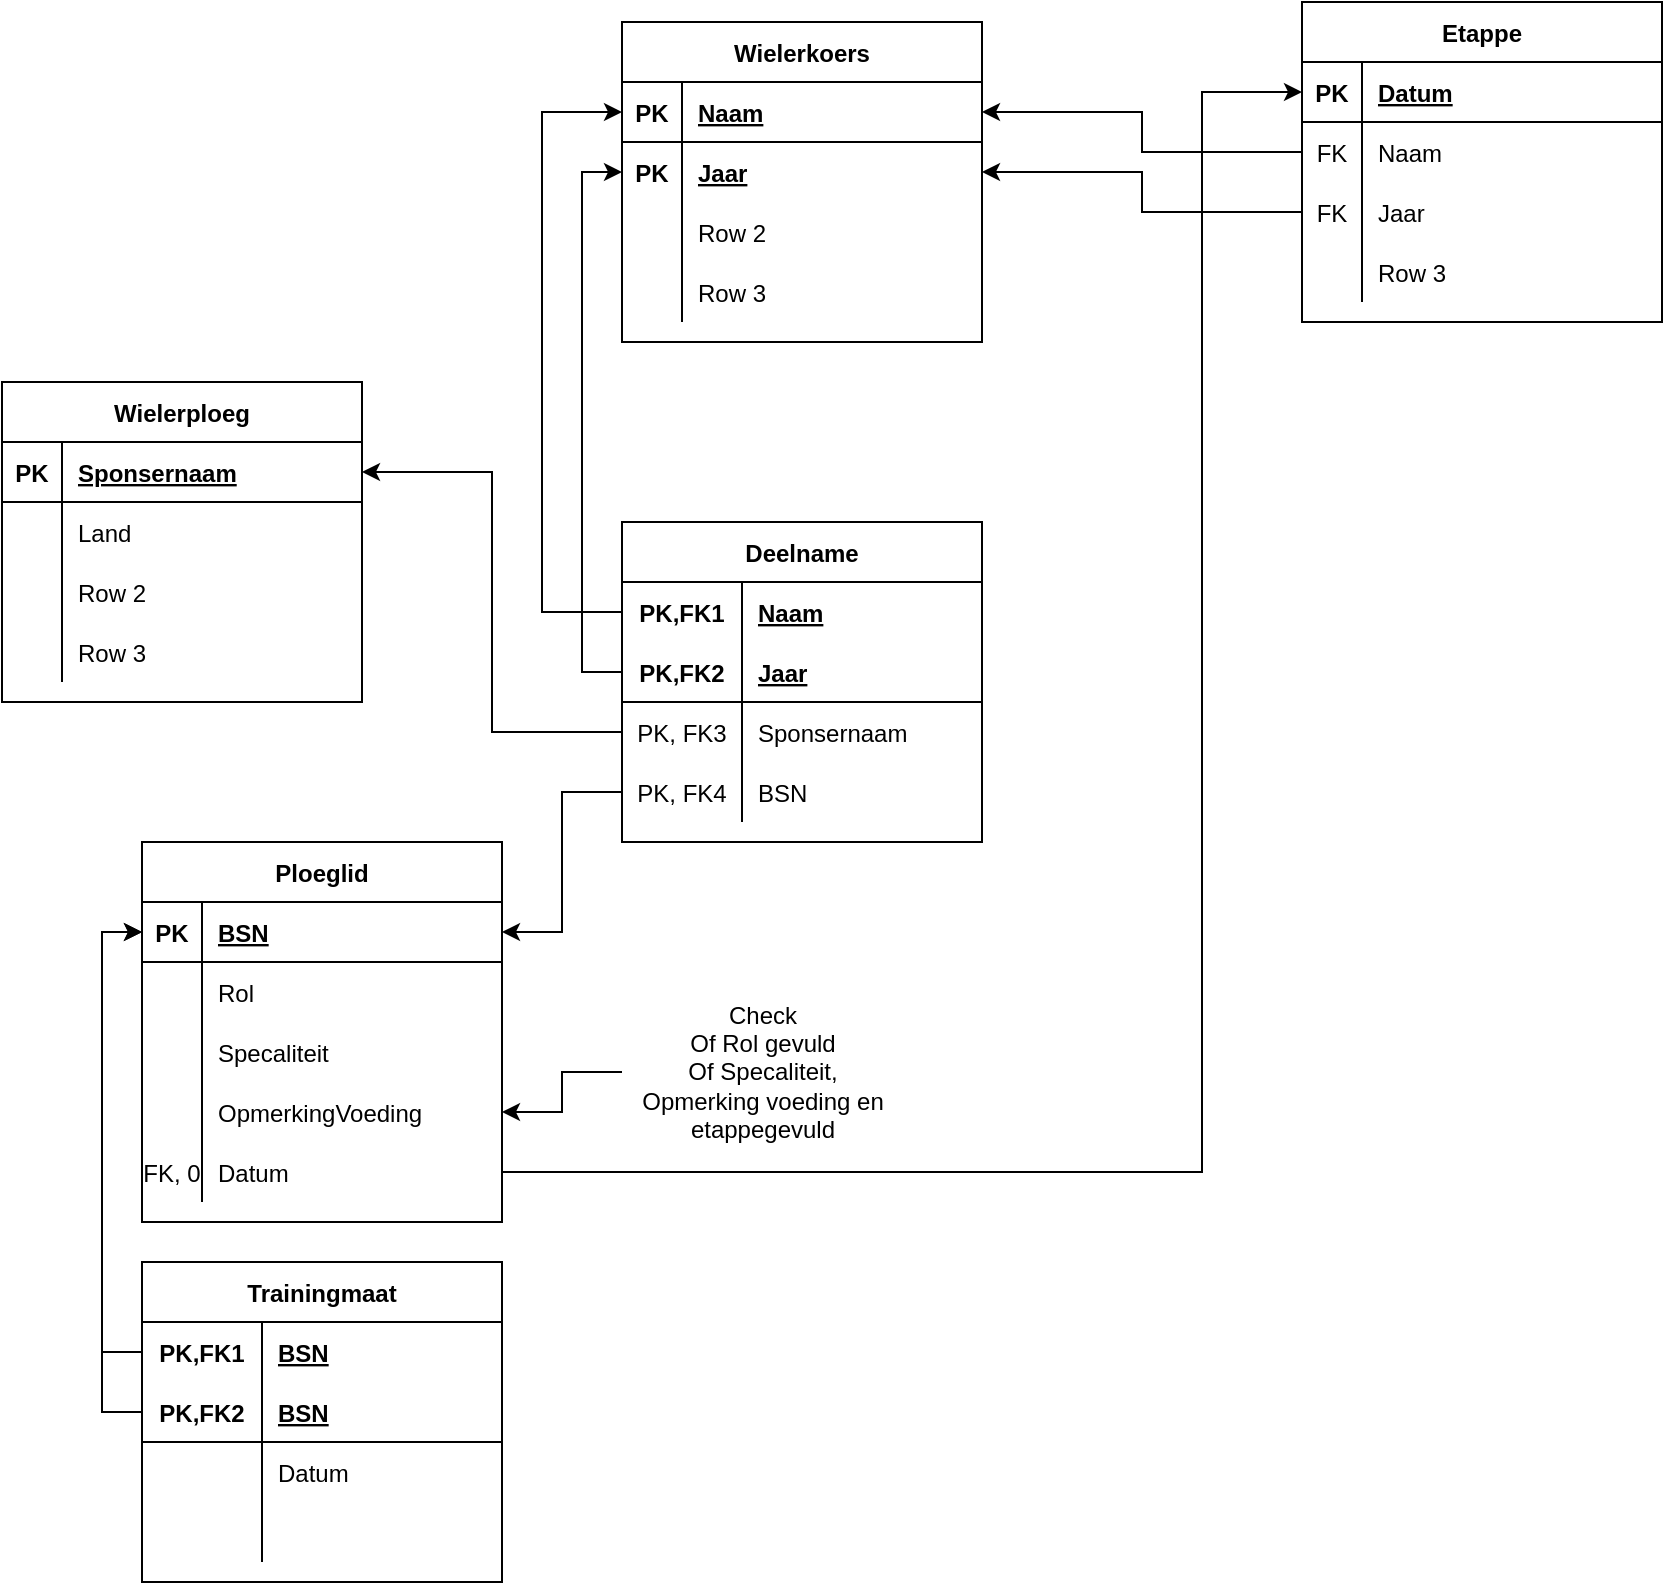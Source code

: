 <mxfile version="20.6.2" type="device"><diagram id="z4xNDV0tMV7NRt5Q9hM5" name="Page-1"><mxGraphModel dx="721" dy="720" grid="1" gridSize="10" guides="1" tooltips="1" connect="1" arrows="1" fold="1" page="1" pageScale="1" pageWidth="827" pageHeight="1169" math="0" shadow="0"><root><mxCell id="0"/><mxCell id="1" parent="0"/><mxCell id="9Txf0Xqa2_XWkCzHygJc-1" value="Wielerploeg" style="shape=table;startSize=30;container=1;collapsible=1;childLayout=tableLayout;fixedRows=1;rowLines=0;fontStyle=1;align=center;resizeLast=1;" parent="1" vertex="1"><mxGeometry x="30" y="240" width="180" height="160" as="geometry"/></mxCell><mxCell id="9Txf0Xqa2_XWkCzHygJc-2" value="" style="shape=tableRow;horizontal=0;startSize=0;swimlaneHead=0;swimlaneBody=0;fillColor=none;collapsible=0;dropTarget=0;points=[[0,0.5],[1,0.5]];portConstraint=eastwest;top=0;left=0;right=0;bottom=1;" parent="9Txf0Xqa2_XWkCzHygJc-1" vertex="1"><mxGeometry y="30" width="180" height="30" as="geometry"/></mxCell><mxCell id="9Txf0Xqa2_XWkCzHygJc-3" value="PK" style="shape=partialRectangle;connectable=0;fillColor=none;top=0;left=0;bottom=0;right=0;fontStyle=1;overflow=hidden;" parent="9Txf0Xqa2_XWkCzHygJc-2" vertex="1"><mxGeometry width="30" height="30" as="geometry"><mxRectangle width="30" height="30" as="alternateBounds"/></mxGeometry></mxCell><mxCell id="9Txf0Xqa2_XWkCzHygJc-4" value="Sponsernaam" style="shape=partialRectangle;connectable=0;fillColor=none;top=0;left=0;bottom=0;right=0;align=left;spacingLeft=6;fontStyle=5;overflow=hidden;" parent="9Txf0Xqa2_XWkCzHygJc-2" vertex="1"><mxGeometry x="30" width="150" height="30" as="geometry"><mxRectangle width="150" height="30" as="alternateBounds"/></mxGeometry></mxCell><mxCell id="9Txf0Xqa2_XWkCzHygJc-5" value="" style="shape=tableRow;horizontal=0;startSize=0;swimlaneHead=0;swimlaneBody=0;fillColor=none;collapsible=0;dropTarget=0;points=[[0,0.5],[1,0.5]];portConstraint=eastwest;top=0;left=0;right=0;bottom=0;" parent="9Txf0Xqa2_XWkCzHygJc-1" vertex="1"><mxGeometry y="60" width="180" height="30" as="geometry"/></mxCell><mxCell id="9Txf0Xqa2_XWkCzHygJc-6" value="" style="shape=partialRectangle;connectable=0;fillColor=none;top=0;left=0;bottom=0;right=0;editable=1;overflow=hidden;" parent="9Txf0Xqa2_XWkCzHygJc-5" vertex="1"><mxGeometry width="30" height="30" as="geometry"><mxRectangle width="30" height="30" as="alternateBounds"/></mxGeometry></mxCell><mxCell id="9Txf0Xqa2_XWkCzHygJc-7" value="Land" style="shape=partialRectangle;connectable=0;fillColor=none;top=0;left=0;bottom=0;right=0;align=left;spacingLeft=6;overflow=hidden;" parent="9Txf0Xqa2_XWkCzHygJc-5" vertex="1"><mxGeometry x="30" width="150" height="30" as="geometry"><mxRectangle width="150" height="30" as="alternateBounds"/></mxGeometry></mxCell><mxCell id="9Txf0Xqa2_XWkCzHygJc-8" value="" style="shape=tableRow;horizontal=0;startSize=0;swimlaneHead=0;swimlaneBody=0;fillColor=none;collapsible=0;dropTarget=0;points=[[0,0.5],[1,0.5]];portConstraint=eastwest;top=0;left=0;right=0;bottom=0;" parent="9Txf0Xqa2_XWkCzHygJc-1" vertex="1"><mxGeometry y="90" width="180" height="30" as="geometry"/></mxCell><mxCell id="9Txf0Xqa2_XWkCzHygJc-9" value="" style="shape=partialRectangle;connectable=0;fillColor=none;top=0;left=0;bottom=0;right=0;editable=1;overflow=hidden;" parent="9Txf0Xqa2_XWkCzHygJc-8" vertex="1"><mxGeometry width="30" height="30" as="geometry"><mxRectangle width="30" height="30" as="alternateBounds"/></mxGeometry></mxCell><mxCell id="9Txf0Xqa2_XWkCzHygJc-10" value="Row 2" style="shape=partialRectangle;connectable=0;fillColor=none;top=0;left=0;bottom=0;right=0;align=left;spacingLeft=6;overflow=hidden;" parent="9Txf0Xqa2_XWkCzHygJc-8" vertex="1"><mxGeometry x="30" width="150" height="30" as="geometry"><mxRectangle width="150" height="30" as="alternateBounds"/></mxGeometry></mxCell><mxCell id="9Txf0Xqa2_XWkCzHygJc-11" value="" style="shape=tableRow;horizontal=0;startSize=0;swimlaneHead=0;swimlaneBody=0;fillColor=none;collapsible=0;dropTarget=0;points=[[0,0.5],[1,0.5]];portConstraint=eastwest;top=0;left=0;right=0;bottom=0;" parent="9Txf0Xqa2_XWkCzHygJc-1" vertex="1"><mxGeometry y="120" width="180" height="30" as="geometry"/></mxCell><mxCell id="9Txf0Xqa2_XWkCzHygJc-12" value="" style="shape=partialRectangle;connectable=0;fillColor=none;top=0;left=0;bottom=0;right=0;editable=1;overflow=hidden;" parent="9Txf0Xqa2_XWkCzHygJc-11" vertex="1"><mxGeometry width="30" height="30" as="geometry"><mxRectangle width="30" height="30" as="alternateBounds"/></mxGeometry></mxCell><mxCell id="9Txf0Xqa2_XWkCzHygJc-13" value="Row 3" style="shape=partialRectangle;connectable=0;fillColor=none;top=0;left=0;bottom=0;right=0;align=left;spacingLeft=6;overflow=hidden;" parent="9Txf0Xqa2_XWkCzHygJc-11" vertex="1"><mxGeometry x="30" width="150" height="30" as="geometry"><mxRectangle width="150" height="30" as="alternateBounds"/></mxGeometry></mxCell><mxCell id="9Txf0Xqa2_XWkCzHygJc-14" value="Wielerkoers" style="shape=table;startSize=30;container=1;collapsible=1;childLayout=tableLayout;fixedRows=1;rowLines=0;fontStyle=1;align=center;resizeLast=1;" parent="1" vertex="1"><mxGeometry x="340" y="60" width="180" height="160" as="geometry"/></mxCell><mxCell id="9Txf0Xqa2_XWkCzHygJc-15" value="" style="shape=tableRow;horizontal=0;startSize=0;swimlaneHead=0;swimlaneBody=0;fillColor=none;collapsible=0;dropTarget=0;points=[[0,0.5],[1,0.5]];portConstraint=eastwest;top=0;left=0;right=0;bottom=1;" parent="9Txf0Xqa2_XWkCzHygJc-14" vertex="1"><mxGeometry y="30" width="180" height="30" as="geometry"/></mxCell><mxCell id="9Txf0Xqa2_XWkCzHygJc-16" value="PK" style="shape=partialRectangle;connectable=0;fillColor=none;top=0;left=0;bottom=0;right=0;fontStyle=1;overflow=hidden;" parent="9Txf0Xqa2_XWkCzHygJc-15" vertex="1"><mxGeometry width="30" height="30" as="geometry"><mxRectangle width="30" height="30" as="alternateBounds"/></mxGeometry></mxCell><mxCell id="9Txf0Xqa2_XWkCzHygJc-17" value="Naam" style="shape=partialRectangle;connectable=0;fillColor=none;top=0;left=0;bottom=0;right=0;align=left;spacingLeft=6;fontStyle=5;overflow=hidden;" parent="9Txf0Xqa2_XWkCzHygJc-15" vertex="1"><mxGeometry x="30" width="150" height="30" as="geometry"><mxRectangle width="150" height="30" as="alternateBounds"/></mxGeometry></mxCell><mxCell id="9Txf0Xqa2_XWkCzHygJc-18" value="" style="shape=tableRow;horizontal=0;startSize=0;swimlaneHead=0;swimlaneBody=0;fillColor=none;collapsible=0;dropTarget=0;points=[[0,0.5],[1,0.5]];portConstraint=eastwest;top=0;left=0;right=0;bottom=0;" parent="9Txf0Xqa2_XWkCzHygJc-14" vertex="1"><mxGeometry y="60" width="180" height="30" as="geometry"/></mxCell><mxCell id="9Txf0Xqa2_XWkCzHygJc-19" value="PK" style="shape=partialRectangle;connectable=0;fillColor=none;top=0;left=0;bottom=0;right=0;editable=1;overflow=hidden;fontStyle=1" parent="9Txf0Xqa2_XWkCzHygJc-18" vertex="1"><mxGeometry width="30" height="30" as="geometry"><mxRectangle width="30" height="30" as="alternateBounds"/></mxGeometry></mxCell><mxCell id="9Txf0Xqa2_XWkCzHygJc-20" value="Jaar" style="shape=partialRectangle;connectable=0;fillColor=none;top=0;left=0;bottom=0;right=0;align=left;spacingLeft=6;overflow=hidden;fontStyle=5" parent="9Txf0Xqa2_XWkCzHygJc-18" vertex="1"><mxGeometry x="30" width="150" height="30" as="geometry"><mxRectangle width="150" height="30" as="alternateBounds"/></mxGeometry></mxCell><mxCell id="9Txf0Xqa2_XWkCzHygJc-21" value="" style="shape=tableRow;horizontal=0;startSize=0;swimlaneHead=0;swimlaneBody=0;fillColor=none;collapsible=0;dropTarget=0;points=[[0,0.5],[1,0.5]];portConstraint=eastwest;top=0;left=0;right=0;bottom=0;" parent="9Txf0Xqa2_XWkCzHygJc-14" vertex="1"><mxGeometry y="90" width="180" height="30" as="geometry"/></mxCell><mxCell id="9Txf0Xqa2_XWkCzHygJc-22" value="" style="shape=partialRectangle;connectable=0;fillColor=none;top=0;left=0;bottom=0;right=0;editable=1;overflow=hidden;" parent="9Txf0Xqa2_XWkCzHygJc-21" vertex="1"><mxGeometry width="30" height="30" as="geometry"><mxRectangle width="30" height="30" as="alternateBounds"/></mxGeometry></mxCell><mxCell id="9Txf0Xqa2_XWkCzHygJc-23" value="Row 2" style="shape=partialRectangle;connectable=0;fillColor=none;top=0;left=0;bottom=0;right=0;align=left;spacingLeft=6;overflow=hidden;" parent="9Txf0Xqa2_XWkCzHygJc-21" vertex="1"><mxGeometry x="30" width="150" height="30" as="geometry"><mxRectangle width="150" height="30" as="alternateBounds"/></mxGeometry></mxCell><mxCell id="9Txf0Xqa2_XWkCzHygJc-24" value="" style="shape=tableRow;horizontal=0;startSize=0;swimlaneHead=0;swimlaneBody=0;fillColor=none;collapsible=0;dropTarget=0;points=[[0,0.5],[1,0.5]];portConstraint=eastwest;top=0;left=0;right=0;bottom=0;" parent="9Txf0Xqa2_XWkCzHygJc-14" vertex="1"><mxGeometry y="120" width="180" height="30" as="geometry"/></mxCell><mxCell id="9Txf0Xqa2_XWkCzHygJc-25" value="" style="shape=partialRectangle;connectable=0;fillColor=none;top=0;left=0;bottom=0;right=0;editable=1;overflow=hidden;" parent="9Txf0Xqa2_XWkCzHygJc-24" vertex="1"><mxGeometry width="30" height="30" as="geometry"><mxRectangle width="30" height="30" as="alternateBounds"/></mxGeometry></mxCell><mxCell id="9Txf0Xqa2_XWkCzHygJc-26" value="Row 3" style="shape=partialRectangle;connectable=0;fillColor=none;top=0;left=0;bottom=0;right=0;align=left;spacingLeft=6;overflow=hidden;" parent="9Txf0Xqa2_XWkCzHygJc-24" vertex="1"><mxGeometry x="30" width="150" height="30" as="geometry"><mxRectangle width="150" height="30" as="alternateBounds"/></mxGeometry></mxCell><mxCell id="9Txf0Xqa2_XWkCzHygJc-27" value="Etappe" style="shape=table;startSize=30;container=1;collapsible=1;childLayout=tableLayout;fixedRows=1;rowLines=0;fontStyle=1;align=center;resizeLast=1;" parent="1" vertex="1"><mxGeometry x="680" y="50" width="180" height="160" as="geometry"/></mxCell><mxCell id="9Txf0Xqa2_XWkCzHygJc-28" value="" style="shape=tableRow;horizontal=0;startSize=0;swimlaneHead=0;swimlaneBody=0;fillColor=none;collapsible=0;dropTarget=0;points=[[0,0.5],[1,0.5]];portConstraint=eastwest;top=0;left=0;right=0;bottom=1;" parent="9Txf0Xqa2_XWkCzHygJc-27" vertex="1"><mxGeometry y="30" width="180" height="30" as="geometry"/></mxCell><mxCell id="9Txf0Xqa2_XWkCzHygJc-29" value="PK" style="shape=partialRectangle;connectable=0;fillColor=none;top=0;left=0;bottom=0;right=0;fontStyle=1;overflow=hidden;" parent="9Txf0Xqa2_XWkCzHygJc-28" vertex="1"><mxGeometry width="30" height="30" as="geometry"><mxRectangle width="30" height="30" as="alternateBounds"/></mxGeometry></mxCell><mxCell id="9Txf0Xqa2_XWkCzHygJc-30" value="Datum" style="shape=partialRectangle;connectable=0;fillColor=none;top=0;left=0;bottom=0;right=0;align=left;spacingLeft=6;fontStyle=5;overflow=hidden;" parent="9Txf0Xqa2_XWkCzHygJc-28" vertex="1"><mxGeometry x="30" width="150" height="30" as="geometry"><mxRectangle width="150" height="30" as="alternateBounds"/></mxGeometry></mxCell><mxCell id="9Txf0Xqa2_XWkCzHygJc-31" value="" style="shape=tableRow;horizontal=0;startSize=0;swimlaneHead=0;swimlaneBody=0;fillColor=none;collapsible=0;dropTarget=0;points=[[0,0.5],[1,0.5]];portConstraint=eastwest;top=0;left=0;right=0;bottom=0;" parent="9Txf0Xqa2_XWkCzHygJc-27" vertex="1"><mxGeometry y="60" width="180" height="30" as="geometry"/></mxCell><mxCell id="9Txf0Xqa2_XWkCzHygJc-32" value="FK" style="shape=partialRectangle;connectable=0;fillColor=none;top=0;left=0;bottom=0;right=0;editable=1;overflow=hidden;" parent="9Txf0Xqa2_XWkCzHygJc-31" vertex="1"><mxGeometry width="30" height="30" as="geometry"><mxRectangle width="30" height="30" as="alternateBounds"/></mxGeometry></mxCell><mxCell id="9Txf0Xqa2_XWkCzHygJc-33" value="Naam" style="shape=partialRectangle;connectable=0;fillColor=none;top=0;left=0;bottom=0;right=0;align=left;spacingLeft=6;overflow=hidden;" parent="9Txf0Xqa2_XWkCzHygJc-31" vertex="1"><mxGeometry x="30" width="150" height="30" as="geometry"><mxRectangle width="150" height="30" as="alternateBounds"/></mxGeometry></mxCell><mxCell id="9Txf0Xqa2_XWkCzHygJc-34" value="" style="shape=tableRow;horizontal=0;startSize=0;swimlaneHead=0;swimlaneBody=0;fillColor=none;collapsible=0;dropTarget=0;points=[[0,0.5],[1,0.5]];portConstraint=eastwest;top=0;left=0;right=0;bottom=0;" parent="9Txf0Xqa2_XWkCzHygJc-27" vertex="1"><mxGeometry y="90" width="180" height="30" as="geometry"/></mxCell><mxCell id="9Txf0Xqa2_XWkCzHygJc-35" value="FK" style="shape=partialRectangle;connectable=0;fillColor=none;top=0;left=0;bottom=0;right=0;editable=1;overflow=hidden;" parent="9Txf0Xqa2_XWkCzHygJc-34" vertex="1"><mxGeometry width="30" height="30" as="geometry"><mxRectangle width="30" height="30" as="alternateBounds"/></mxGeometry></mxCell><mxCell id="9Txf0Xqa2_XWkCzHygJc-36" value="Jaar" style="shape=partialRectangle;connectable=0;fillColor=none;top=0;left=0;bottom=0;right=0;align=left;spacingLeft=6;overflow=hidden;" parent="9Txf0Xqa2_XWkCzHygJc-34" vertex="1"><mxGeometry x="30" width="150" height="30" as="geometry"><mxRectangle width="150" height="30" as="alternateBounds"/></mxGeometry></mxCell><mxCell id="9Txf0Xqa2_XWkCzHygJc-37" value="" style="shape=tableRow;horizontal=0;startSize=0;swimlaneHead=0;swimlaneBody=0;fillColor=none;collapsible=0;dropTarget=0;points=[[0,0.5],[1,0.5]];portConstraint=eastwest;top=0;left=0;right=0;bottom=0;" parent="9Txf0Xqa2_XWkCzHygJc-27" vertex="1"><mxGeometry y="120" width="180" height="30" as="geometry"/></mxCell><mxCell id="9Txf0Xqa2_XWkCzHygJc-38" value="" style="shape=partialRectangle;connectable=0;fillColor=none;top=0;left=0;bottom=0;right=0;editable=1;overflow=hidden;" parent="9Txf0Xqa2_XWkCzHygJc-37" vertex="1"><mxGeometry width="30" height="30" as="geometry"><mxRectangle width="30" height="30" as="alternateBounds"/></mxGeometry></mxCell><mxCell id="9Txf0Xqa2_XWkCzHygJc-39" value="Row 3" style="shape=partialRectangle;connectable=0;fillColor=none;top=0;left=0;bottom=0;right=0;align=left;spacingLeft=6;overflow=hidden;" parent="9Txf0Xqa2_XWkCzHygJc-37" vertex="1"><mxGeometry x="30" width="150" height="30" as="geometry"><mxRectangle width="150" height="30" as="alternateBounds"/></mxGeometry></mxCell><mxCell id="9Txf0Xqa2_XWkCzHygJc-66" value="Ploeglid" style="shape=table;startSize=30;container=1;collapsible=1;childLayout=tableLayout;fixedRows=1;rowLines=0;fontStyle=1;align=center;resizeLast=1;" parent="1" vertex="1"><mxGeometry x="100" y="470" width="180" height="190" as="geometry"/></mxCell><mxCell id="9Txf0Xqa2_XWkCzHygJc-67" value="" style="shape=tableRow;horizontal=0;startSize=0;swimlaneHead=0;swimlaneBody=0;fillColor=none;collapsible=0;dropTarget=0;points=[[0,0.5],[1,0.5]];portConstraint=eastwest;top=0;left=0;right=0;bottom=1;" parent="9Txf0Xqa2_XWkCzHygJc-66" vertex="1"><mxGeometry y="30" width="180" height="30" as="geometry"/></mxCell><mxCell id="9Txf0Xqa2_XWkCzHygJc-68" value="PK" style="shape=partialRectangle;connectable=0;fillColor=none;top=0;left=0;bottom=0;right=0;fontStyle=1;overflow=hidden;" parent="9Txf0Xqa2_XWkCzHygJc-67" vertex="1"><mxGeometry width="30" height="30" as="geometry"><mxRectangle width="30" height="30" as="alternateBounds"/></mxGeometry></mxCell><mxCell id="9Txf0Xqa2_XWkCzHygJc-69" value="BSN" style="shape=partialRectangle;connectable=0;fillColor=none;top=0;left=0;bottom=0;right=0;align=left;spacingLeft=6;fontStyle=5;overflow=hidden;" parent="9Txf0Xqa2_XWkCzHygJc-67" vertex="1"><mxGeometry x="30" width="150" height="30" as="geometry"><mxRectangle width="150" height="30" as="alternateBounds"/></mxGeometry></mxCell><mxCell id="9Txf0Xqa2_XWkCzHygJc-70" value="" style="shape=tableRow;horizontal=0;startSize=0;swimlaneHead=0;swimlaneBody=0;fillColor=none;collapsible=0;dropTarget=0;points=[[0,0.5],[1,0.5]];portConstraint=eastwest;top=0;left=0;right=0;bottom=0;" parent="9Txf0Xqa2_XWkCzHygJc-66" vertex="1"><mxGeometry y="60" width="180" height="30" as="geometry"/></mxCell><mxCell id="9Txf0Xqa2_XWkCzHygJc-71" value="" style="shape=partialRectangle;connectable=0;fillColor=none;top=0;left=0;bottom=0;right=0;editable=1;overflow=hidden;" parent="9Txf0Xqa2_XWkCzHygJc-70" vertex="1"><mxGeometry width="30" height="30" as="geometry"><mxRectangle width="30" height="30" as="alternateBounds"/></mxGeometry></mxCell><mxCell id="9Txf0Xqa2_XWkCzHygJc-72" value="Rol" style="shape=partialRectangle;connectable=0;fillColor=none;top=0;left=0;bottom=0;right=0;align=left;spacingLeft=6;overflow=hidden;" parent="9Txf0Xqa2_XWkCzHygJc-70" vertex="1"><mxGeometry x="30" width="150" height="30" as="geometry"><mxRectangle width="150" height="30" as="alternateBounds"/></mxGeometry></mxCell><mxCell id="9Txf0Xqa2_XWkCzHygJc-73" value="" style="shape=tableRow;horizontal=0;startSize=0;swimlaneHead=0;swimlaneBody=0;fillColor=none;collapsible=0;dropTarget=0;points=[[0,0.5],[1,0.5]];portConstraint=eastwest;top=0;left=0;right=0;bottom=0;" parent="9Txf0Xqa2_XWkCzHygJc-66" vertex="1"><mxGeometry y="90" width="180" height="30" as="geometry"/></mxCell><mxCell id="9Txf0Xqa2_XWkCzHygJc-74" value="" style="shape=partialRectangle;connectable=0;fillColor=none;top=0;left=0;bottom=0;right=0;editable=1;overflow=hidden;" parent="9Txf0Xqa2_XWkCzHygJc-73" vertex="1"><mxGeometry width="30" height="30" as="geometry"><mxRectangle width="30" height="30" as="alternateBounds"/></mxGeometry></mxCell><mxCell id="9Txf0Xqa2_XWkCzHygJc-75" value="Specaliteit" style="shape=partialRectangle;connectable=0;fillColor=none;top=0;left=0;bottom=0;right=0;align=left;spacingLeft=6;overflow=hidden;" parent="9Txf0Xqa2_XWkCzHygJc-73" vertex="1"><mxGeometry x="30" width="150" height="30" as="geometry"><mxRectangle width="150" height="30" as="alternateBounds"/></mxGeometry></mxCell><mxCell id="9Txf0Xqa2_XWkCzHygJc-76" value="" style="shape=tableRow;horizontal=0;startSize=0;swimlaneHead=0;swimlaneBody=0;fillColor=none;collapsible=0;dropTarget=0;points=[[0,0.5],[1,0.5]];portConstraint=eastwest;top=0;left=0;right=0;bottom=0;" parent="9Txf0Xqa2_XWkCzHygJc-66" vertex="1"><mxGeometry y="120" width="180" height="30" as="geometry"/></mxCell><mxCell id="9Txf0Xqa2_XWkCzHygJc-77" value="" style="shape=partialRectangle;connectable=0;fillColor=none;top=0;left=0;bottom=0;right=0;editable=1;overflow=hidden;" parent="9Txf0Xqa2_XWkCzHygJc-76" vertex="1"><mxGeometry width="30" height="30" as="geometry"><mxRectangle width="30" height="30" as="alternateBounds"/></mxGeometry></mxCell><mxCell id="9Txf0Xqa2_XWkCzHygJc-78" value="OpmerkingVoeding" style="shape=partialRectangle;connectable=0;fillColor=none;top=0;left=0;bottom=0;right=0;align=left;spacingLeft=6;overflow=hidden;" parent="9Txf0Xqa2_XWkCzHygJc-76" vertex="1"><mxGeometry x="30" width="150" height="30" as="geometry"><mxRectangle width="150" height="30" as="alternateBounds"/></mxGeometry></mxCell><mxCell id="9Txf0Xqa2_XWkCzHygJc-117" style="shape=tableRow;horizontal=0;startSize=0;swimlaneHead=0;swimlaneBody=0;fillColor=none;collapsible=0;dropTarget=0;points=[[0,0.5],[1,0.5]];portConstraint=eastwest;top=0;left=0;right=0;bottom=0;" parent="9Txf0Xqa2_XWkCzHygJc-66" vertex="1"><mxGeometry y="150" width="180" height="30" as="geometry"/></mxCell><mxCell id="9Txf0Xqa2_XWkCzHygJc-118" value="FK, 0" style="shape=partialRectangle;connectable=0;fillColor=none;top=0;left=0;bottom=0;right=0;editable=1;overflow=hidden;" parent="9Txf0Xqa2_XWkCzHygJc-117" vertex="1"><mxGeometry width="30" height="30" as="geometry"><mxRectangle width="30" height="30" as="alternateBounds"/></mxGeometry></mxCell><mxCell id="9Txf0Xqa2_XWkCzHygJc-119" value="Datum" style="shape=partialRectangle;connectable=0;fillColor=none;top=0;left=0;bottom=0;right=0;align=left;spacingLeft=6;overflow=hidden;" parent="9Txf0Xqa2_XWkCzHygJc-117" vertex="1"><mxGeometry x="30" width="150" height="30" as="geometry"><mxRectangle width="150" height="30" as="alternateBounds"/></mxGeometry></mxCell><mxCell id="9Txf0Xqa2_XWkCzHygJc-79" style="edgeStyle=orthogonalEdgeStyle;rounded=0;orthogonalLoop=1;jettySize=auto;html=1;entryX=1;entryY=0.5;entryDx=0;entryDy=0;" parent="1" source="9Txf0Xqa2_XWkCzHygJc-34" target="9Txf0Xqa2_XWkCzHygJc-18" edge="1"><mxGeometry relative="1" as="geometry"/></mxCell><mxCell id="9Txf0Xqa2_XWkCzHygJc-80" style="edgeStyle=orthogonalEdgeStyle;rounded=0;orthogonalLoop=1;jettySize=auto;html=1;" parent="1" source="9Txf0Xqa2_XWkCzHygJc-31" target="9Txf0Xqa2_XWkCzHygJc-15" edge="1"><mxGeometry relative="1" as="geometry"/></mxCell><mxCell id="9Txf0Xqa2_XWkCzHygJc-81" value="Deelname" style="shape=table;startSize=30;container=1;collapsible=1;childLayout=tableLayout;fixedRows=1;rowLines=0;fontStyle=1;align=center;resizeLast=1;" parent="1" vertex="1"><mxGeometry x="340" y="310" width="180" height="160" as="geometry"/></mxCell><mxCell id="9Txf0Xqa2_XWkCzHygJc-82" value="" style="shape=tableRow;horizontal=0;startSize=0;swimlaneHead=0;swimlaneBody=0;fillColor=none;collapsible=0;dropTarget=0;points=[[0,0.5],[1,0.5]];portConstraint=eastwest;top=0;left=0;right=0;bottom=0;" parent="9Txf0Xqa2_XWkCzHygJc-81" vertex="1"><mxGeometry y="30" width="180" height="30" as="geometry"/></mxCell><mxCell id="9Txf0Xqa2_XWkCzHygJc-83" value="PK,FK1" style="shape=partialRectangle;connectable=0;fillColor=none;top=0;left=0;bottom=0;right=0;fontStyle=1;overflow=hidden;" parent="9Txf0Xqa2_XWkCzHygJc-82" vertex="1"><mxGeometry width="60" height="30" as="geometry"><mxRectangle width="60" height="30" as="alternateBounds"/></mxGeometry></mxCell><mxCell id="9Txf0Xqa2_XWkCzHygJc-84" value="Naam" style="shape=partialRectangle;connectable=0;fillColor=none;top=0;left=0;bottom=0;right=0;align=left;spacingLeft=6;fontStyle=5;overflow=hidden;" parent="9Txf0Xqa2_XWkCzHygJc-82" vertex="1"><mxGeometry x="60" width="120" height="30" as="geometry"><mxRectangle width="120" height="30" as="alternateBounds"/></mxGeometry></mxCell><mxCell id="9Txf0Xqa2_XWkCzHygJc-85" value="" style="shape=tableRow;horizontal=0;startSize=0;swimlaneHead=0;swimlaneBody=0;fillColor=none;collapsible=0;dropTarget=0;points=[[0,0.5],[1,0.5]];portConstraint=eastwest;top=0;left=0;right=0;bottom=1;" parent="9Txf0Xqa2_XWkCzHygJc-81" vertex="1"><mxGeometry y="60" width="180" height="30" as="geometry"/></mxCell><mxCell id="9Txf0Xqa2_XWkCzHygJc-86" value="PK,FK2" style="shape=partialRectangle;connectable=0;fillColor=none;top=0;left=0;bottom=0;right=0;fontStyle=1;overflow=hidden;" parent="9Txf0Xqa2_XWkCzHygJc-85" vertex="1"><mxGeometry width="60" height="30" as="geometry"><mxRectangle width="60" height="30" as="alternateBounds"/></mxGeometry></mxCell><mxCell id="9Txf0Xqa2_XWkCzHygJc-87" value="Jaar" style="shape=partialRectangle;connectable=0;fillColor=none;top=0;left=0;bottom=0;right=0;align=left;spacingLeft=6;fontStyle=5;overflow=hidden;" parent="9Txf0Xqa2_XWkCzHygJc-85" vertex="1"><mxGeometry x="60" width="120" height="30" as="geometry"><mxRectangle width="120" height="30" as="alternateBounds"/></mxGeometry></mxCell><mxCell id="9Txf0Xqa2_XWkCzHygJc-88" value="" style="shape=tableRow;horizontal=0;startSize=0;swimlaneHead=0;swimlaneBody=0;fillColor=none;collapsible=0;dropTarget=0;points=[[0,0.5],[1,0.5]];portConstraint=eastwest;top=0;left=0;right=0;bottom=0;" parent="9Txf0Xqa2_XWkCzHygJc-81" vertex="1"><mxGeometry y="90" width="180" height="30" as="geometry"/></mxCell><mxCell id="9Txf0Xqa2_XWkCzHygJc-89" value="PK, FK3" style="shape=partialRectangle;connectable=0;fillColor=none;top=0;left=0;bottom=0;right=0;editable=1;overflow=hidden;" parent="9Txf0Xqa2_XWkCzHygJc-88" vertex="1"><mxGeometry width="60" height="30" as="geometry"><mxRectangle width="60" height="30" as="alternateBounds"/></mxGeometry></mxCell><mxCell id="9Txf0Xqa2_XWkCzHygJc-90" value="Sponsernaam" style="shape=partialRectangle;connectable=0;fillColor=none;top=0;left=0;bottom=0;right=0;align=left;spacingLeft=6;overflow=hidden;" parent="9Txf0Xqa2_XWkCzHygJc-88" vertex="1"><mxGeometry x="60" width="120" height="30" as="geometry"><mxRectangle width="120" height="30" as="alternateBounds"/></mxGeometry></mxCell><mxCell id="9Txf0Xqa2_XWkCzHygJc-91" value="" style="shape=tableRow;horizontal=0;startSize=0;swimlaneHead=0;swimlaneBody=0;fillColor=none;collapsible=0;dropTarget=0;points=[[0,0.5],[1,0.5]];portConstraint=eastwest;top=0;left=0;right=0;bottom=0;" parent="9Txf0Xqa2_XWkCzHygJc-81" vertex="1"><mxGeometry y="120" width="180" height="30" as="geometry"/></mxCell><mxCell id="9Txf0Xqa2_XWkCzHygJc-92" value="PK, FK4" style="shape=partialRectangle;connectable=0;fillColor=none;top=0;left=0;bottom=0;right=0;editable=1;overflow=hidden;" parent="9Txf0Xqa2_XWkCzHygJc-91" vertex="1"><mxGeometry width="60" height="30" as="geometry"><mxRectangle width="60" height="30" as="alternateBounds"/></mxGeometry></mxCell><mxCell id="9Txf0Xqa2_XWkCzHygJc-93" value="BSN" style="shape=partialRectangle;connectable=0;fillColor=none;top=0;left=0;bottom=0;right=0;align=left;spacingLeft=6;overflow=hidden;" parent="9Txf0Xqa2_XWkCzHygJc-91" vertex="1"><mxGeometry x="60" width="120" height="30" as="geometry"><mxRectangle width="120" height="30" as="alternateBounds"/></mxGeometry></mxCell><mxCell id="9Txf0Xqa2_XWkCzHygJc-94" style="edgeStyle=orthogonalEdgeStyle;rounded=0;orthogonalLoop=1;jettySize=auto;html=1;entryX=1;entryY=0.5;entryDx=0;entryDy=0;" parent="1" source="9Txf0Xqa2_XWkCzHygJc-91" target="9Txf0Xqa2_XWkCzHygJc-67" edge="1"><mxGeometry relative="1" as="geometry"/></mxCell><mxCell id="9Txf0Xqa2_XWkCzHygJc-95" style="edgeStyle=orthogonalEdgeStyle;rounded=0;orthogonalLoop=1;jettySize=auto;html=1;entryX=1;entryY=0.5;entryDx=0;entryDy=0;" parent="1" source="9Txf0Xqa2_XWkCzHygJc-88" target="9Txf0Xqa2_XWkCzHygJc-2" edge="1"><mxGeometry relative="1" as="geometry"/></mxCell><mxCell id="9Txf0Xqa2_XWkCzHygJc-96" style="edgeStyle=orthogonalEdgeStyle;rounded=0;orthogonalLoop=1;jettySize=auto;html=1;entryX=0;entryY=0.5;entryDx=0;entryDy=0;" parent="1" source="9Txf0Xqa2_XWkCzHygJc-85" target="9Txf0Xqa2_XWkCzHygJc-18" edge="1"><mxGeometry relative="1" as="geometry"><Array as="points"><mxPoint x="320" y="385"/><mxPoint x="320" y="135"/></Array></mxGeometry></mxCell><mxCell id="9Txf0Xqa2_XWkCzHygJc-97" style="edgeStyle=orthogonalEdgeStyle;rounded=0;orthogonalLoop=1;jettySize=auto;html=1;entryX=0;entryY=0.5;entryDx=0;entryDy=0;" parent="1" source="9Txf0Xqa2_XWkCzHygJc-82" target="9Txf0Xqa2_XWkCzHygJc-15" edge="1"><mxGeometry relative="1" as="geometry"><Array as="points"><mxPoint x="300" y="355"/><mxPoint x="300" y="105"/></Array></mxGeometry></mxCell><mxCell id="9Txf0Xqa2_XWkCzHygJc-101" style="edgeStyle=orthogonalEdgeStyle;rounded=0;orthogonalLoop=1;jettySize=auto;html=1;entryX=1;entryY=0.5;entryDx=0;entryDy=0;" parent="1" source="9Txf0Xqa2_XWkCzHygJc-100" target="9Txf0Xqa2_XWkCzHygJc-76" edge="1"><mxGeometry relative="1" as="geometry"/></mxCell><mxCell id="9Txf0Xqa2_XWkCzHygJc-100" value="Check&lt;br&gt;Of Rol gevuld&lt;br&gt;Of Specaliteit,&lt;br&gt;Opmerking voeding en &lt;br&gt;etappegevuld" style="text;html=1;align=center;verticalAlign=middle;resizable=0;points=[];autosize=1;strokeColor=none;fillColor=none;" parent="1" vertex="1"><mxGeometry x="340" y="540" width="140" height="90" as="geometry"/></mxCell><mxCell id="9Txf0Xqa2_XWkCzHygJc-102" value="Trainingmaat" style="shape=table;startSize=30;container=1;collapsible=1;childLayout=tableLayout;fixedRows=1;rowLines=0;fontStyle=1;align=center;resizeLast=1;" parent="1" vertex="1"><mxGeometry x="100" y="680" width="180" height="160" as="geometry"/></mxCell><mxCell id="9Txf0Xqa2_XWkCzHygJc-103" value="" style="shape=tableRow;horizontal=0;startSize=0;swimlaneHead=0;swimlaneBody=0;fillColor=none;collapsible=0;dropTarget=0;points=[[0,0.5],[1,0.5]];portConstraint=eastwest;top=0;left=0;right=0;bottom=0;" parent="9Txf0Xqa2_XWkCzHygJc-102" vertex="1"><mxGeometry y="30" width="180" height="30" as="geometry"/></mxCell><mxCell id="9Txf0Xqa2_XWkCzHygJc-104" value="PK,FK1" style="shape=partialRectangle;connectable=0;fillColor=none;top=0;left=0;bottom=0;right=0;fontStyle=1;overflow=hidden;" parent="9Txf0Xqa2_XWkCzHygJc-103" vertex="1"><mxGeometry width="60" height="30" as="geometry"><mxRectangle width="60" height="30" as="alternateBounds"/></mxGeometry></mxCell><mxCell id="9Txf0Xqa2_XWkCzHygJc-105" value="BSN" style="shape=partialRectangle;connectable=0;fillColor=none;top=0;left=0;bottom=0;right=0;align=left;spacingLeft=6;fontStyle=5;overflow=hidden;" parent="9Txf0Xqa2_XWkCzHygJc-103" vertex="1"><mxGeometry x="60" width="120" height="30" as="geometry"><mxRectangle width="120" height="30" as="alternateBounds"/></mxGeometry></mxCell><mxCell id="9Txf0Xqa2_XWkCzHygJc-106" value="" style="shape=tableRow;horizontal=0;startSize=0;swimlaneHead=0;swimlaneBody=0;fillColor=none;collapsible=0;dropTarget=0;points=[[0,0.5],[1,0.5]];portConstraint=eastwest;top=0;left=0;right=0;bottom=1;" parent="9Txf0Xqa2_XWkCzHygJc-102" vertex="1"><mxGeometry y="60" width="180" height="30" as="geometry"/></mxCell><mxCell id="9Txf0Xqa2_XWkCzHygJc-107" value="PK,FK2" style="shape=partialRectangle;connectable=0;fillColor=none;top=0;left=0;bottom=0;right=0;fontStyle=1;overflow=hidden;" parent="9Txf0Xqa2_XWkCzHygJc-106" vertex="1"><mxGeometry width="60" height="30" as="geometry"><mxRectangle width="60" height="30" as="alternateBounds"/></mxGeometry></mxCell><mxCell id="9Txf0Xqa2_XWkCzHygJc-108" value="BSN" style="shape=partialRectangle;connectable=0;fillColor=none;top=0;left=0;bottom=0;right=0;align=left;spacingLeft=6;fontStyle=5;overflow=hidden;" parent="9Txf0Xqa2_XWkCzHygJc-106" vertex="1"><mxGeometry x="60" width="120" height="30" as="geometry"><mxRectangle width="120" height="30" as="alternateBounds"/></mxGeometry></mxCell><mxCell id="9Txf0Xqa2_XWkCzHygJc-109" value="" style="shape=tableRow;horizontal=0;startSize=0;swimlaneHead=0;swimlaneBody=0;fillColor=none;collapsible=0;dropTarget=0;points=[[0,0.5],[1,0.5]];portConstraint=eastwest;top=0;left=0;right=0;bottom=0;" parent="9Txf0Xqa2_XWkCzHygJc-102" vertex="1"><mxGeometry y="90" width="180" height="30" as="geometry"/></mxCell><mxCell id="9Txf0Xqa2_XWkCzHygJc-110" value="" style="shape=partialRectangle;connectable=0;fillColor=none;top=0;left=0;bottom=0;right=0;editable=1;overflow=hidden;" parent="9Txf0Xqa2_XWkCzHygJc-109" vertex="1"><mxGeometry width="60" height="30" as="geometry"><mxRectangle width="60" height="30" as="alternateBounds"/></mxGeometry></mxCell><mxCell id="9Txf0Xqa2_XWkCzHygJc-111" value="Datum" style="shape=partialRectangle;connectable=0;fillColor=none;top=0;left=0;bottom=0;right=0;align=left;spacingLeft=6;overflow=hidden;" parent="9Txf0Xqa2_XWkCzHygJc-109" vertex="1"><mxGeometry x="60" width="120" height="30" as="geometry"><mxRectangle width="120" height="30" as="alternateBounds"/></mxGeometry></mxCell><mxCell id="9Txf0Xqa2_XWkCzHygJc-112" value="" style="shape=tableRow;horizontal=0;startSize=0;swimlaneHead=0;swimlaneBody=0;fillColor=none;collapsible=0;dropTarget=0;points=[[0,0.5],[1,0.5]];portConstraint=eastwest;top=0;left=0;right=0;bottom=0;" parent="9Txf0Xqa2_XWkCzHygJc-102" vertex="1"><mxGeometry y="120" width="180" height="30" as="geometry"/></mxCell><mxCell id="9Txf0Xqa2_XWkCzHygJc-113" value="" style="shape=partialRectangle;connectable=0;fillColor=none;top=0;left=0;bottom=0;right=0;editable=1;overflow=hidden;" parent="9Txf0Xqa2_XWkCzHygJc-112" vertex="1"><mxGeometry width="60" height="30" as="geometry"><mxRectangle width="60" height="30" as="alternateBounds"/></mxGeometry></mxCell><mxCell id="9Txf0Xqa2_XWkCzHygJc-114" value="" style="shape=partialRectangle;connectable=0;fillColor=none;top=0;left=0;bottom=0;right=0;align=left;spacingLeft=6;overflow=hidden;" parent="9Txf0Xqa2_XWkCzHygJc-112" vertex="1"><mxGeometry x="60" width="120" height="30" as="geometry"><mxRectangle width="120" height="30" as="alternateBounds"/></mxGeometry></mxCell><mxCell id="9Txf0Xqa2_XWkCzHygJc-115" style="edgeStyle=orthogonalEdgeStyle;rounded=0;orthogonalLoop=1;jettySize=auto;html=1;entryX=0;entryY=0.5;entryDx=0;entryDy=0;" parent="1" source="9Txf0Xqa2_XWkCzHygJc-103" target="9Txf0Xqa2_XWkCzHygJc-67" edge="1"><mxGeometry relative="1" as="geometry"/></mxCell><mxCell id="9Txf0Xqa2_XWkCzHygJc-116" style="edgeStyle=orthogonalEdgeStyle;rounded=0;orthogonalLoop=1;jettySize=auto;html=1;entryX=0;entryY=0.5;entryDx=0;entryDy=0;" parent="1" source="9Txf0Xqa2_XWkCzHygJc-106" target="9Txf0Xqa2_XWkCzHygJc-67" edge="1"><mxGeometry relative="1" as="geometry"/></mxCell><mxCell id="9Txf0Xqa2_XWkCzHygJc-120" style="edgeStyle=orthogonalEdgeStyle;rounded=0;orthogonalLoop=1;jettySize=auto;html=1;entryX=0;entryY=0.5;entryDx=0;entryDy=0;" parent="1" source="9Txf0Xqa2_XWkCzHygJc-117" target="9Txf0Xqa2_XWkCzHygJc-28" edge="1"><mxGeometry relative="1" as="geometry"><Array as="points"><mxPoint x="630" y="635"/><mxPoint x="630" y="95"/></Array></mxGeometry></mxCell></root></mxGraphModel></diagram></mxfile>
